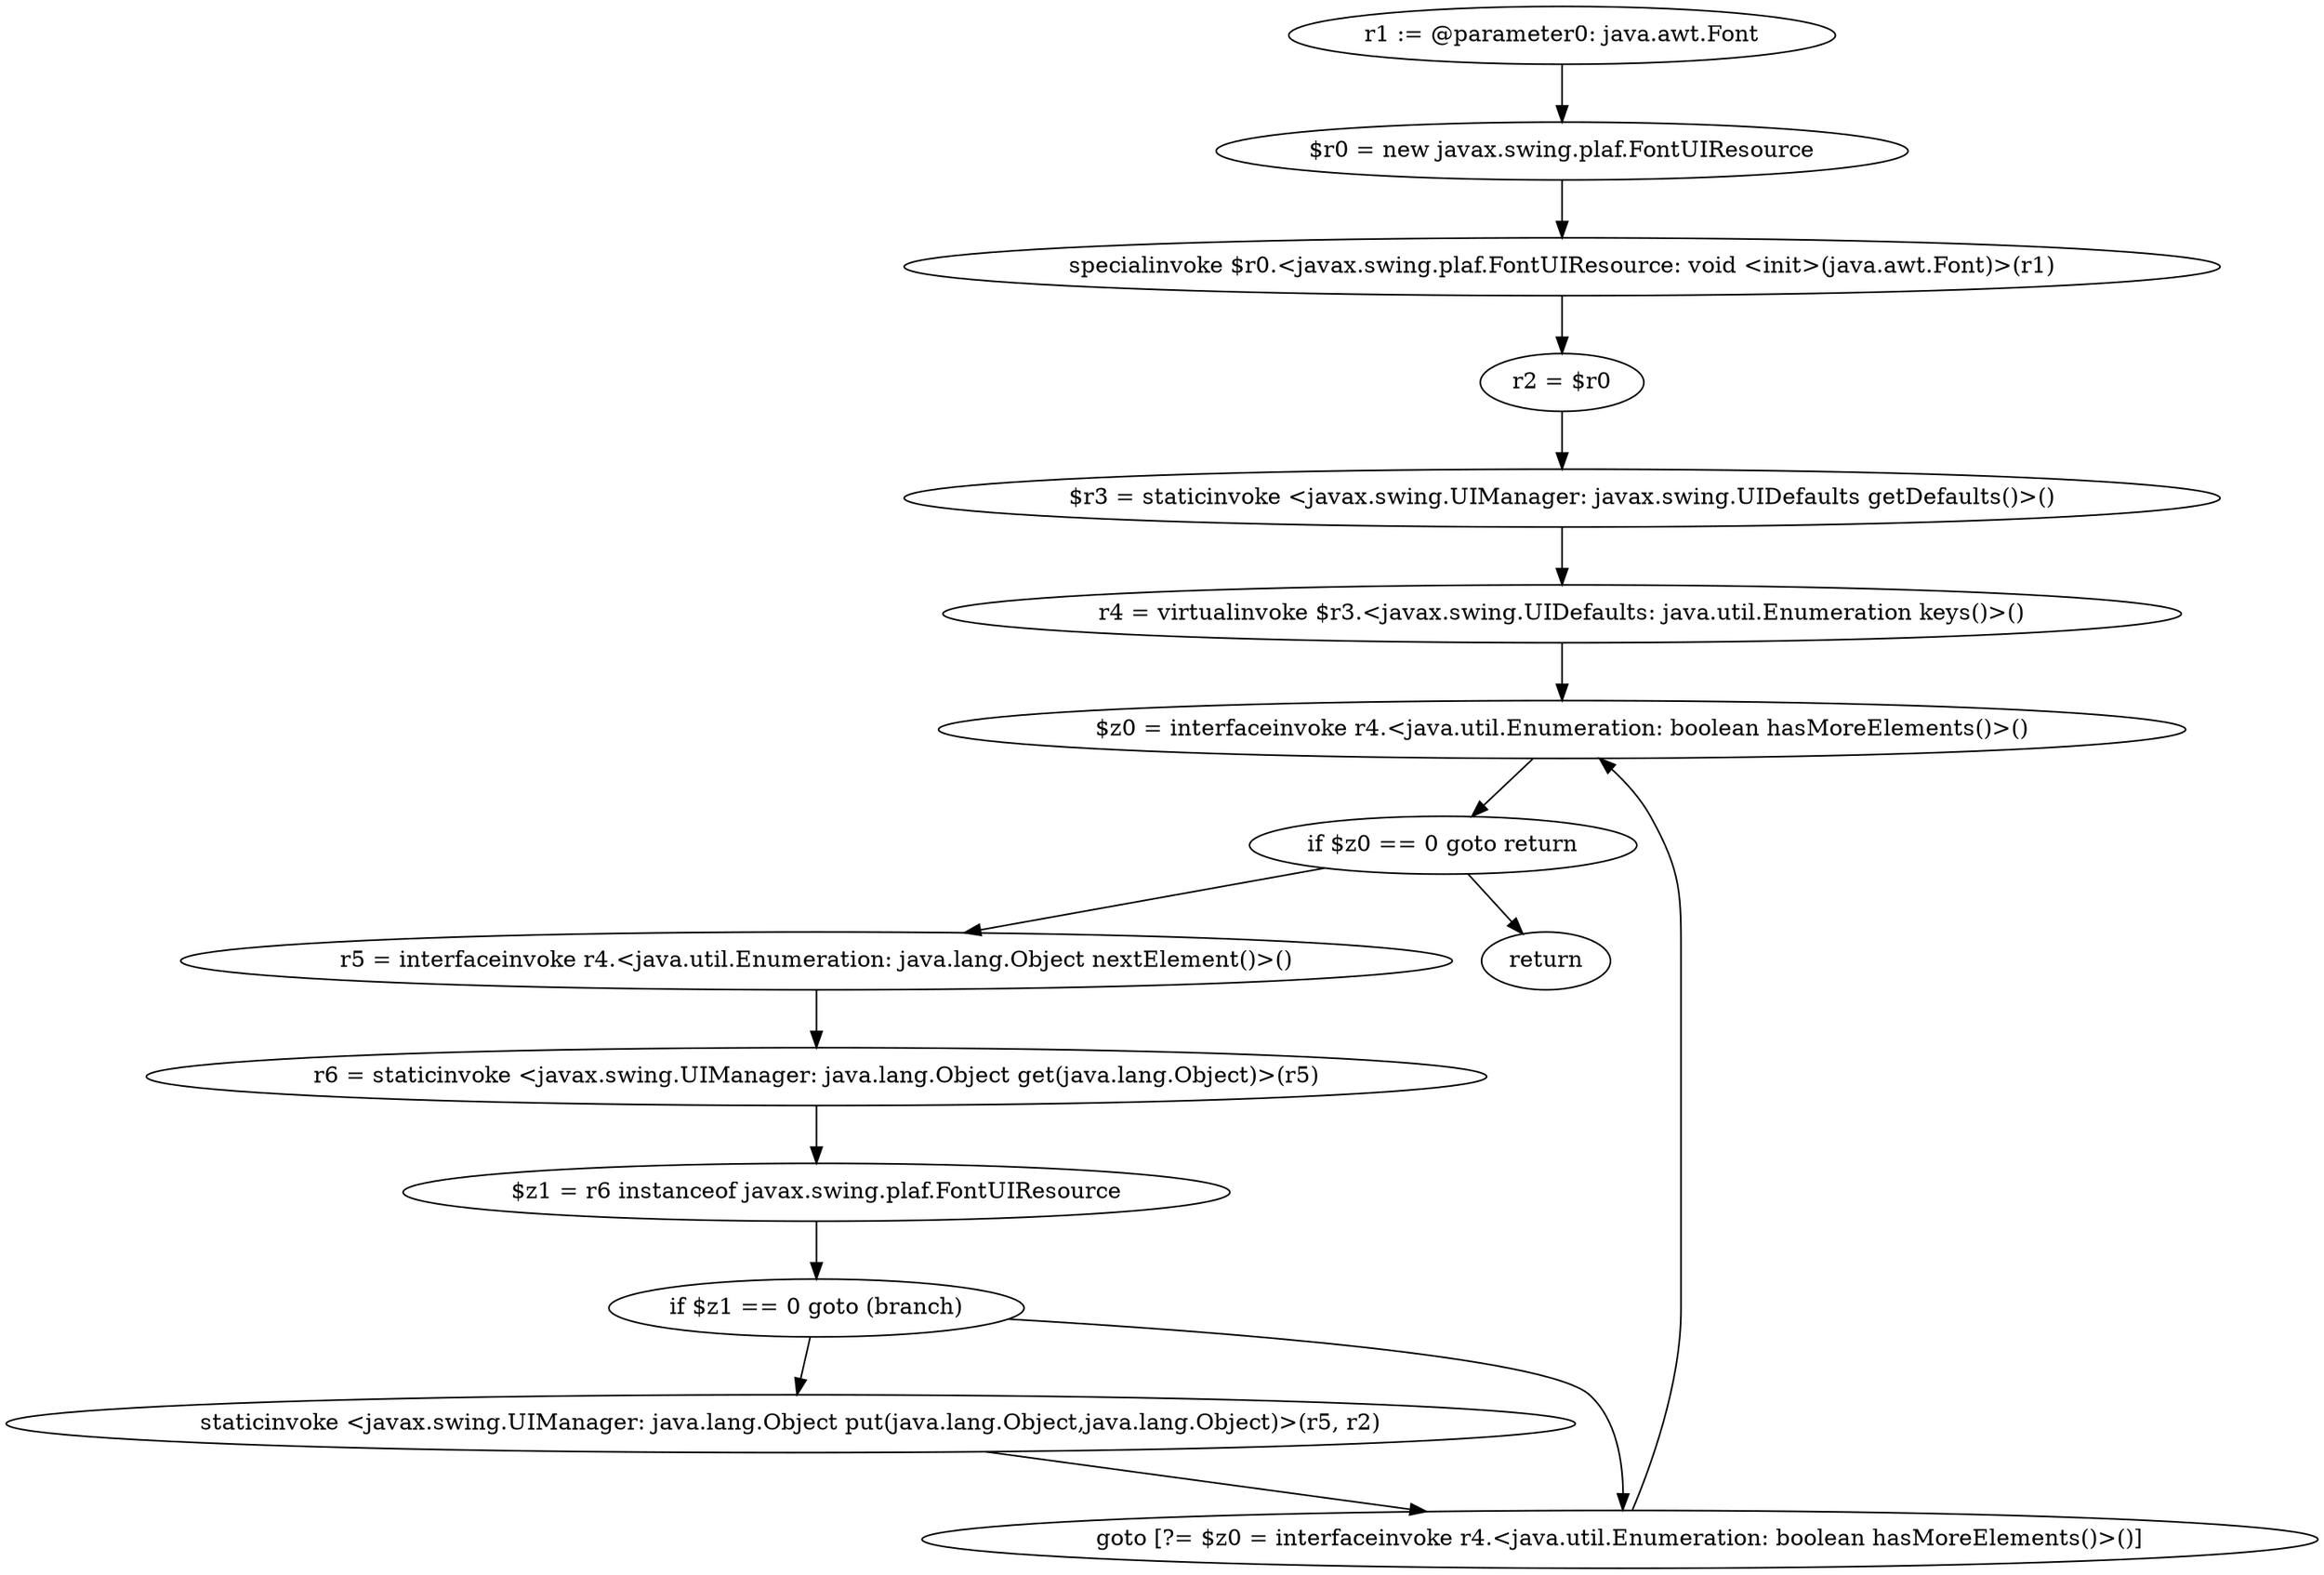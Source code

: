 digraph "unitGraph" {
    "r1 := @parameter0: java.awt.Font"
    "$r0 = new javax.swing.plaf.FontUIResource"
    "specialinvoke $r0.<javax.swing.plaf.FontUIResource: void <init>(java.awt.Font)>(r1)"
    "r2 = $r0"
    "$r3 = staticinvoke <javax.swing.UIManager: javax.swing.UIDefaults getDefaults()>()"
    "r4 = virtualinvoke $r3.<javax.swing.UIDefaults: java.util.Enumeration keys()>()"
    "$z0 = interfaceinvoke r4.<java.util.Enumeration: boolean hasMoreElements()>()"
    "if $z0 == 0 goto return"
    "r5 = interfaceinvoke r4.<java.util.Enumeration: java.lang.Object nextElement()>()"
    "r6 = staticinvoke <javax.swing.UIManager: java.lang.Object get(java.lang.Object)>(r5)"
    "$z1 = r6 instanceof javax.swing.plaf.FontUIResource"
    "if $z1 == 0 goto (branch)"
    "staticinvoke <javax.swing.UIManager: java.lang.Object put(java.lang.Object,java.lang.Object)>(r5, r2)"
    "goto [?= $z0 = interfaceinvoke r4.<java.util.Enumeration: boolean hasMoreElements()>()]"
    "return"
    "r1 := @parameter0: java.awt.Font"->"$r0 = new javax.swing.plaf.FontUIResource";
    "$r0 = new javax.swing.plaf.FontUIResource"->"specialinvoke $r0.<javax.swing.plaf.FontUIResource: void <init>(java.awt.Font)>(r1)";
    "specialinvoke $r0.<javax.swing.plaf.FontUIResource: void <init>(java.awt.Font)>(r1)"->"r2 = $r0";
    "r2 = $r0"->"$r3 = staticinvoke <javax.swing.UIManager: javax.swing.UIDefaults getDefaults()>()";
    "$r3 = staticinvoke <javax.swing.UIManager: javax.swing.UIDefaults getDefaults()>()"->"r4 = virtualinvoke $r3.<javax.swing.UIDefaults: java.util.Enumeration keys()>()";
    "r4 = virtualinvoke $r3.<javax.swing.UIDefaults: java.util.Enumeration keys()>()"->"$z0 = interfaceinvoke r4.<java.util.Enumeration: boolean hasMoreElements()>()";
    "$z0 = interfaceinvoke r4.<java.util.Enumeration: boolean hasMoreElements()>()"->"if $z0 == 0 goto return";
    "if $z0 == 0 goto return"->"r5 = interfaceinvoke r4.<java.util.Enumeration: java.lang.Object nextElement()>()";
    "if $z0 == 0 goto return"->"return";
    "r5 = interfaceinvoke r4.<java.util.Enumeration: java.lang.Object nextElement()>()"->"r6 = staticinvoke <javax.swing.UIManager: java.lang.Object get(java.lang.Object)>(r5)";
    "r6 = staticinvoke <javax.swing.UIManager: java.lang.Object get(java.lang.Object)>(r5)"->"$z1 = r6 instanceof javax.swing.plaf.FontUIResource";
    "$z1 = r6 instanceof javax.swing.plaf.FontUIResource"->"if $z1 == 0 goto (branch)";
    "if $z1 == 0 goto (branch)"->"staticinvoke <javax.swing.UIManager: java.lang.Object put(java.lang.Object,java.lang.Object)>(r5, r2)";
    "if $z1 == 0 goto (branch)"->"goto [?= $z0 = interfaceinvoke r4.<java.util.Enumeration: boolean hasMoreElements()>()]";
    "staticinvoke <javax.swing.UIManager: java.lang.Object put(java.lang.Object,java.lang.Object)>(r5, r2)"->"goto [?= $z0 = interfaceinvoke r4.<java.util.Enumeration: boolean hasMoreElements()>()]";
    "goto [?= $z0 = interfaceinvoke r4.<java.util.Enumeration: boolean hasMoreElements()>()]"->"$z0 = interfaceinvoke r4.<java.util.Enumeration: boolean hasMoreElements()>()";
}
